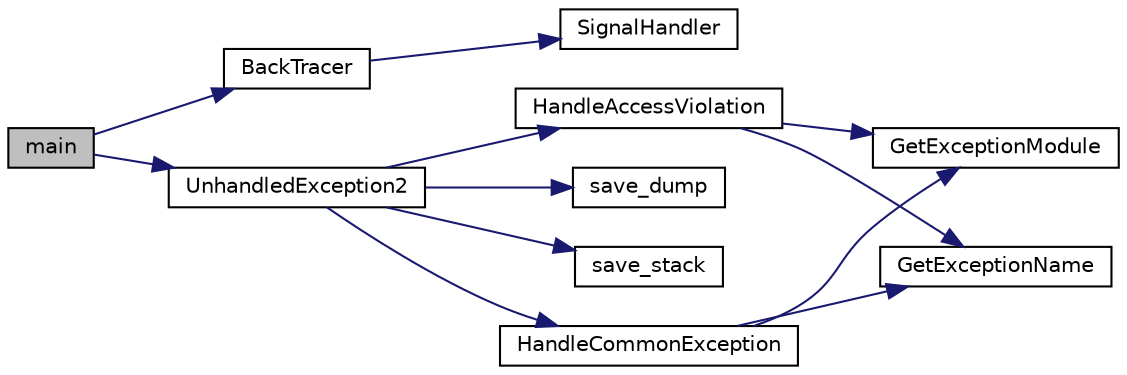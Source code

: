 digraph G
{
  edge [fontname="Helvetica",fontsize="10",labelfontname="Helvetica",labelfontsize="10"];
  node [fontname="Helvetica",fontsize="10",shape=record];
  rankdir="LR";
  Node1 [label="main",height=0.2,width=0.4,color="black", fillcolor="grey75", style="filled" fontcolor="black"];
  Node1 -> Node2 [color="midnightblue",fontsize="10",style="solid",fontname="Helvetica"];
  Node2 [label="BackTracer",height=0.2,width=0.4,color="black", fillcolor="white", style="filled",URL="$backtracer_8cpp.html#a33f0abba1d000612bdf2bb08ab1b7a3a"];
  Node2 -> Node3 [color="midnightblue",fontsize="10",style="solid",fontname="Helvetica"];
  Node3 [label="SignalHandler",height=0.2,width=0.4,color="black", fillcolor="white", style="filled",URL="$backtracer_8cpp.html#a1d35d8b6c9f8e104bd4d8fb93aa4ba60"];
  Node1 -> Node4 [color="midnightblue",fontsize="10",style="solid",fontname="Helvetica"];
  Node4 [label="UnhandledException2",height=0.2,width=0.4,color="black", fillcolor="white", style="filled",URL="$backtracer__win32_8cpp.html#a740c1b7e51ae9a0b7bf795a98ea3de2f"];
  Node4 -> Node5 [color="midnightblue",fontsize="10",style="solid",fontname="Helvetica"];
  Node5 [label="HandleAccessViolation",height=0.2,width=0.4,color="black", fillcolor="white", style="filled",URL="$backtracer__win32_8cpp.html#a0bffc5d19521ae5e043905274e4df840"];
  Node5 -> Node6 [color="midnightblue",fontsize="10",style="solid",fontname="Helvetica"];
  Node6 [label="GetExceptionModule",height=0.2,width=0.4,color="black", fillcolor="white", style="filled",URL="$backtracer__win32_8cpp.html#aa09531a116f4aedc290bc18f132fa575"];
  Node5 -> Node7 [color="midnightblue",fontsize="10",style="solid",fontname="Helvetica"];
  Node7 [label="GetExceptionName",height=0.2,width=0.4,color="black", fillcolor="white", style="filled",URL="$backtracer__win32_8cpp.html#ae51d1070d5781aaf2ebc2ef812914854"];
  Node4 -> Node8 [color="midnightblue",fontsize="10",style="solid",fontname="Helvetica"];
  Node8 [label="HandleCommonException",height=0.2,width=0.4,color="black", fillcolor="white", style="filled",URL="$backtracer__win32_8cpp.html#a8b6e9c6e307894b0247993eee747c992"];
  Node8 -> Node6 [color="midnightblue",fontsize="10",style="solid",fontname="Helvetica"];
  Node8 -> Node7 [color="midnightblue",fontsize="10",style="solid",fontname="Helvetica"];
  Node4 -> Node9 [color="midnightblue",fontsize="10",style="solid",fontname="Helvetica"];
  Node9 [label="save_dump",height=0.2,width=0.4,color="black", fillcolor="white", style="filled",URL="$backtracer__win32_8cpp.html#aa05387207ceb80fa5fa58e86fd4e6e37"];
  Node4 -> Node10 [color="midnightblue",fontsize="10",style="solid",fontname="Helvetica"];
  Node10 [label="save_stack",height=0.2,width=0.4,color="black", fillcolor="white", style="filled",URL="$backtracer__win32_8cpp.html#a692b72d768ce345817d9274e500cb3a2"];
}
